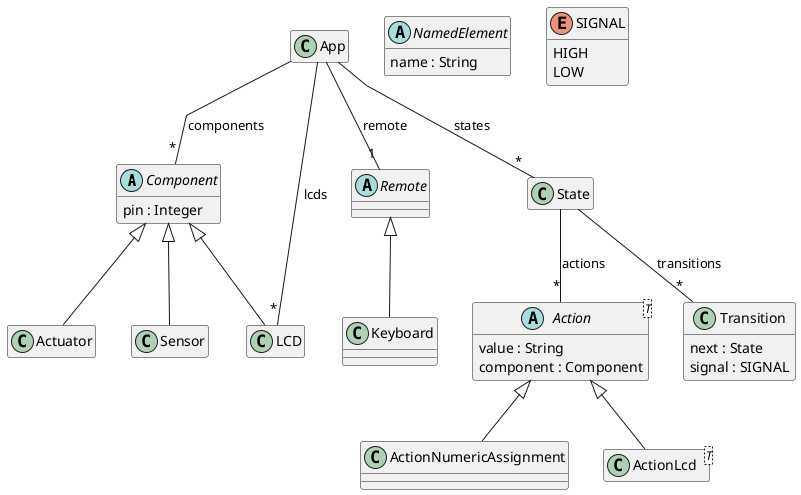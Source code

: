 @startuml
skinparam linetype polyline
' Inheritance
Component <|-- Actuator
Component <|-- Sensor
Component <|-- LCD
Action <|-- ActionNumericAssignment
Action <|-- ActionLcd
Remote <|-- Keyboard
' NamedElement <|-- Component
' NamedElement <|-- Remote
' NamedElement <|-- State
' NamedElement <|-- App

' Abstract Class Declaration
abstract class NamedElement{
  name : String
}
abstract class Action<T> {
   value : String
   component : Component
}
abstract class Component {
  pin : Integer
}
abstract class Remote {
}
class ActionLcd<T> {
}
' Class Declaration
class App {
}
class Transition {
    next : State
    signal : SIGNAL
}
' Enum Declaration
enum SIGNAL {
   HIGH
   LOW
}

' All attributes
App -- "*" Component : components
App -- "1" Remote : remote
App -- "*" LCD : lcds
App -- "*" State : states
State -- "*" Action : actions
State -- "*" Transition : transitions

' Hide methods
hide Component methods
hide Action methods
hide SIGNAL methods
hide Transition methods
hide NamedElement methods
' Hide members
hide LCD members
hide ActionLcd members
hide Sensor members
hide App members
hide Actuator members
hide State members
@enduml